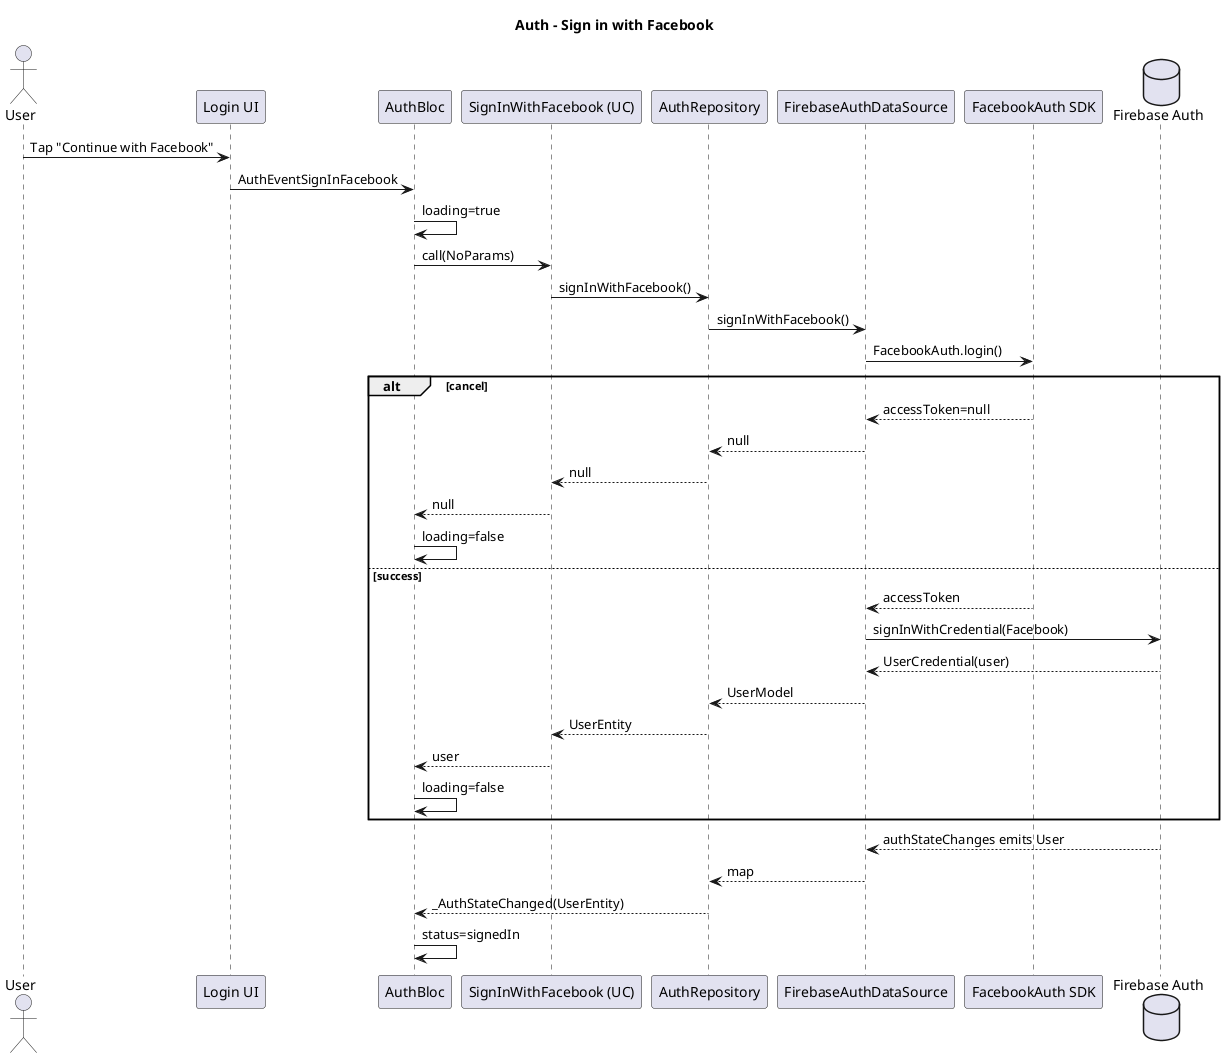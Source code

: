 @startuml
title Auth - Sign in with Facebook
actor User as U
participant "Login UI" as UI
participant "AuthBloc" as B
participant "SignInWithFacebook (UC)" as F
participant "AuthRepository" as R
participant "FirebaseAuthDataSource" as DS
participant "FacebookAuth SDK" as FB
database "Firebase Auth" as FA

U -> UI : Tap "Continue with Facebook"
UI -> B : AuthEventSignInFacebook
B -> B : loading=true
B -> F : call(NoParams)
F -> R : signInWithFacebook()
R -> DS : signInWithFacebook()

DS -> FB : FacebookAuth.login()
alt cancel
  FB --> DS : accessToken=null
  DS --> R : null
  R --> F : null
  F --> B : null
  B -> B : loading=false
else success
  FB --> DS : accessToken
  DS -> FA : signInWithCredential(Facebook)
  FA --> DS : UserCredential(user)
  DS --> R : UserModel
  R --> F : UserEntity
  F --> B : user
  B -> B : loading=false
end

FA --> DS : authStateChanges emits User
DS --> R : map
R --> B : _AuthStateChanged(UserEntity)
B -> B : status=signedIn
@enduml
